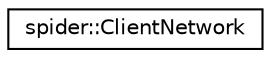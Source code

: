 digraph "Graphical Class Hierarchy"
{
  edge [fontname="Helvetica",fontsize="10",labelfontname="Helvetica",labelfontsize="10"];
  node [fontname="Helvetica",fontsize="10",shape=record];
  rankdir="LR";
  Node0 [label="spider::ClientNetwork",height=0.2,width=0.4,color="black", fillcolor="white", style="filled",URL="$classspider_1_1_client_network.html"];
}
